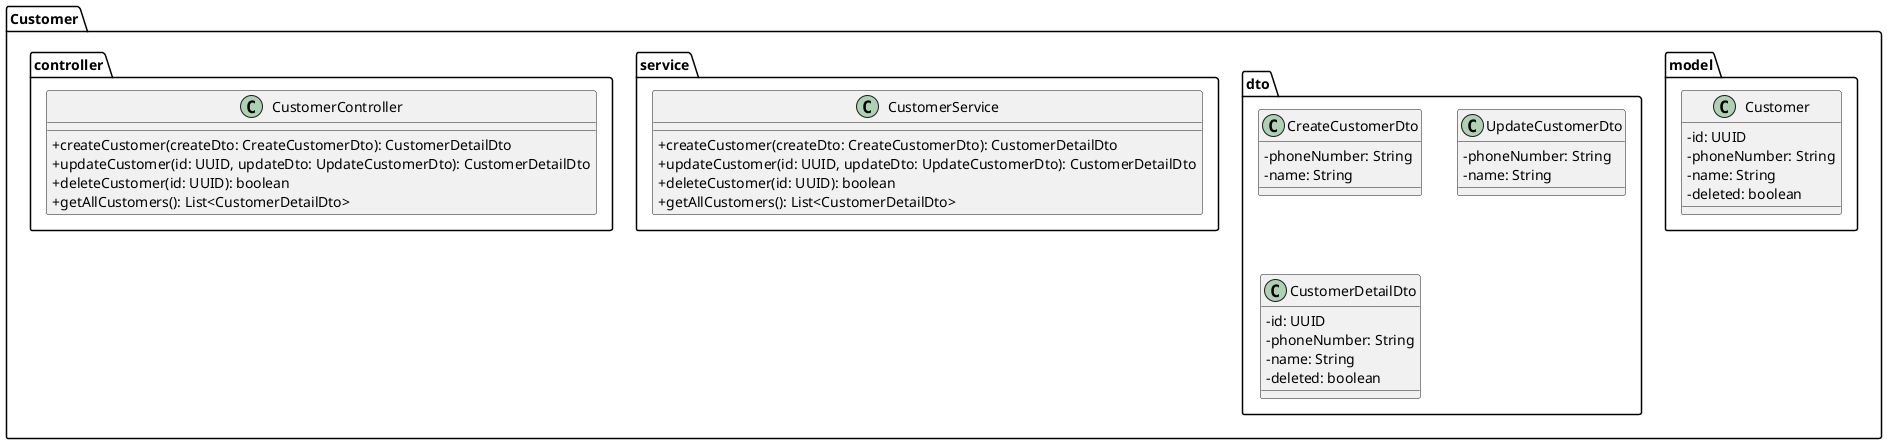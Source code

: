 @startuml

skinparam classAttributeIconSize 0

package "Customer" {
	package "model" {
	  class Customer {
      - id: UUID
      - phoneNumber: String
      - name: String
      - deleted: boolean
    }
	}

	package "dto" {
		class CreateCustomerDto {
      - phoneNumber: String
      - name: String
    }

    class UpdateCustomerDto {
      - phoneNumber: String
      - name: String
    }

    class CustomerDetailDto {
      - id: UUID
      - phoneNumber: String
      - name: String
      - deleted: boolean
    }
	}

	package "service" {
		class CustomerService {
			+ createCustomer(createDto: CreateCustomerDto): CustomerDetailDto
			+ updateCustomer(id: UUID, updateDto: UpdateCustomerDto): CustomerDetailDto
			+ deleteCustomer(id: UUID): boolean
			+ getAllCustomers(): List<CustomerDetailDto>
		}
	}

	package "controller" {
		class CustomerController {
			+ createCustomer(createDto: CreateCustomerDto): CustomerDetailDto
			+ updateCustomer(id: UUID, updateDto: UpdateCustomerDto): CustomerDetailDto
			+ deleteCustomer(id: UUID): boolean
			+ getAllCustomers(): List<CustomerDetailDto>
		}
	}
}

@enduml
